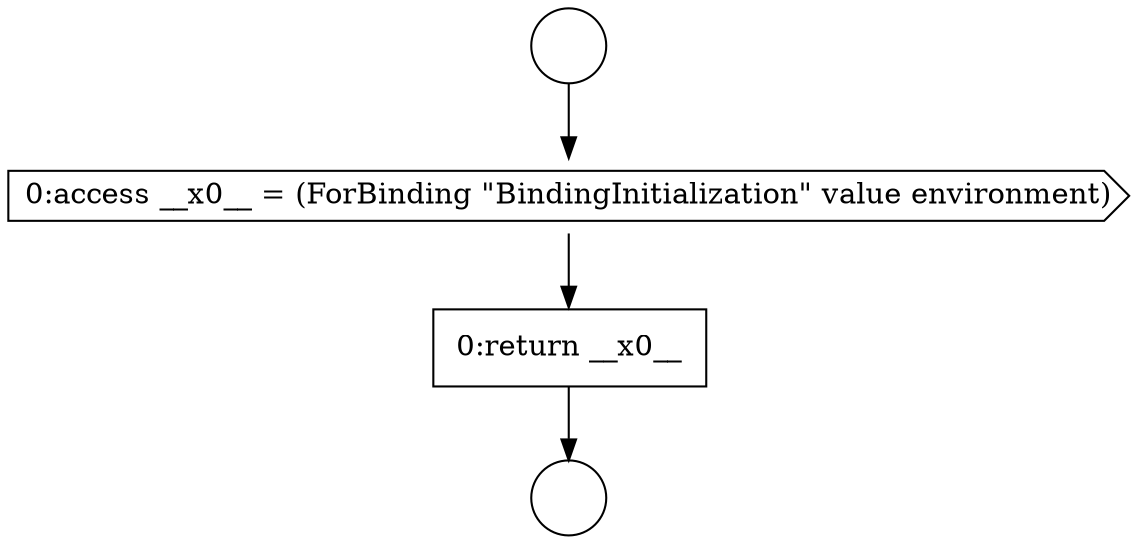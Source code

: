 digraph {
  node6596 [shape=circle label=" " color="black" fillcolor="white" style=filled]
  node6598 [shape=cds, label=<<font color="black">0:access __x0__ = (ForBinding &quot;BindingInitialization&quot; value environment)</font>> color="black" fillcolor="white" style=filled]
  node6599 [shape=none, margin=0, label=<<font color="black">
    <table border="0" cellborder="1" cellspacing="0" cellpadding="10">
      <tr><td align="left">0:return __x0__</td></tr>
    </table>
  </font>> color="black" fillcolor="white" style=filled]
  node6597 [shape=circle label=" " color="black" fillcolor="white" style=filled]
  node6596 -> node6598 [ color="black"]
  node6598 -> node6599 [ color="black"]
  node6599 -> node6597 [ color="black"]
}
